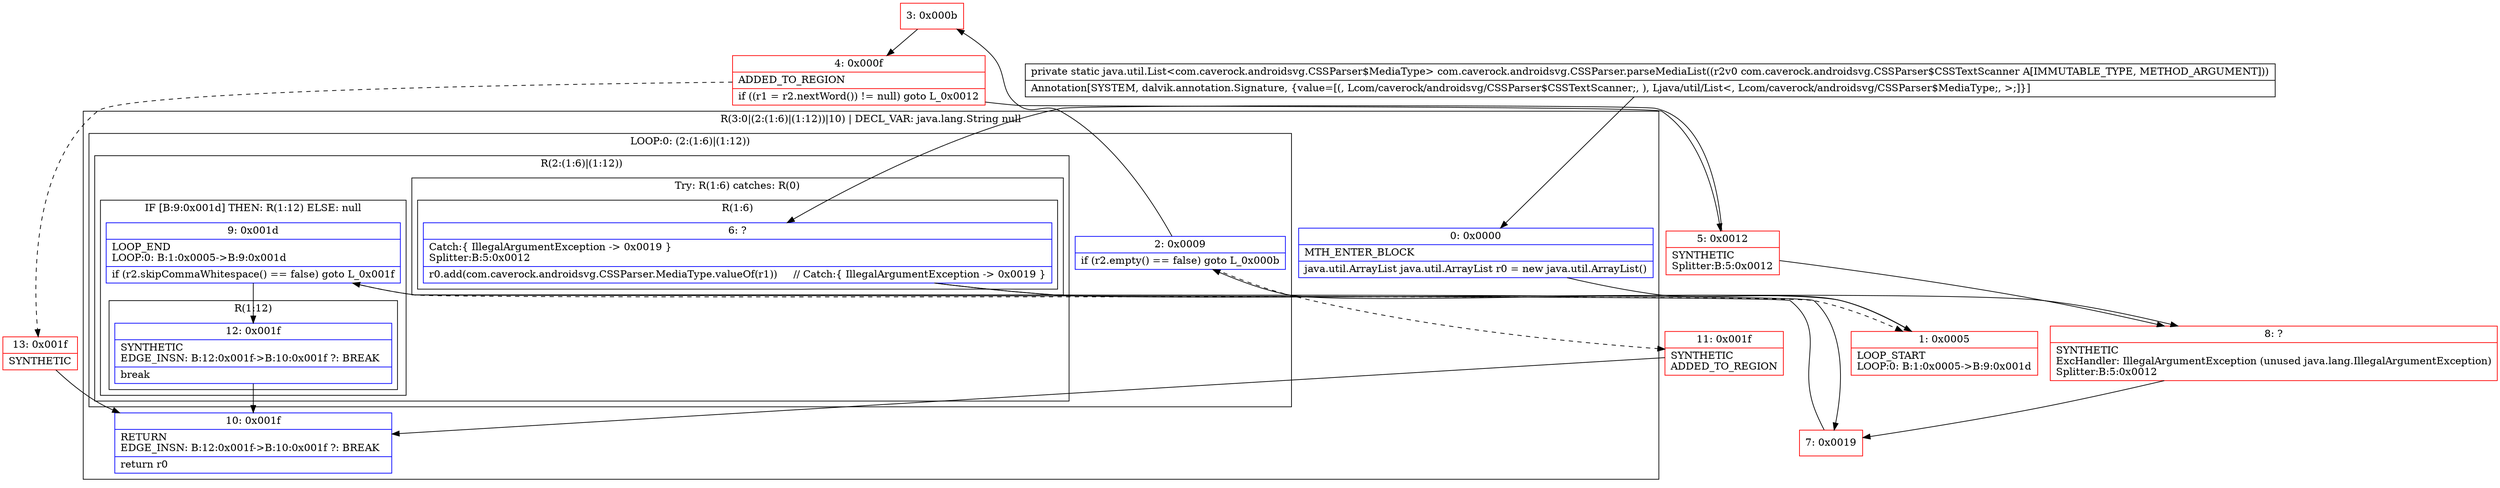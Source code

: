 digraph "CFG forcom.caverock.androidsvg.CSSParser.parseMediaList(Lcom\/caverock\/androidsvg\/CSSParser$CSSTextScanner;)Ljava\/util\/List;" {
subgraph cluster_Region_894401996 {
label = "R(3:0|(2:(1:6)|(1:12))|10) | DECL_VAR: java.lang.String null\l";
node [shape=record,color=blue];
Node_0 [shape=record,label="{0\:\ 0x0000|MTH_ENTER_BLOCK\l|java.util.ArrayList java.util.ArrayList r0 = new java.util.ArrayList()\l}"];
subgraph cluster_LoopRegion_1078058776 {
label = "LOOP:0: (2:(1:6)|(1:12))";
node [shape=record,color=blue];
Node_2 [shape=record,label="{2\:\ 0x0009|if (r2.empty() == false) goto L_0x000b\l}"];
subgraph cluster_Region_378219433 {
label = "R(2:(1:6)|(1:12))";
node [shape=record,color=blue];
subgraph cluster_TryCatchRegion_1264799035 {
label = "Try: R(1:6) catches: R(0)";
node [shape=record,color=blue];
subgraph cluster_Region_1390799457 {
label = "R(1:6)";
node [shape=record,color=blue];
Node_6 [shape=record,label="{6\:\ ?|Catch:\{ IllegalArgumentException \-\> 0x0019 \}\lSplitter:B:5:0x0012\l|r0.add(com.caverock.androidsvg.CSSParser.MediaType.valueOf(r1))     \/\/ Catch:\{ IllegalArgumentException \-\> 0x0019 \}\l}"];
}
subgraph cluster_Region_349885671 {
label = "R(0) | ExcHandler: IllegalArgumentException (unused java.lang.IllegalArgumentException)\l";
node [shape=record,color=blue];
}
}
subgraph cluster_IfRegion_1521311867 {
label = "IF [B:9:0x001d] THEN: R(1:12) ELSE: null";
node [shape=record,color=blue];
Node_9 [shape=record,label="{9\:\ 0x001d|LOOP_END\lLOOP:0: B:1:0x0005\-\>B:9:0x001d\l|if (r2.skipCommaWhitespace() == false) goto L_0x001f\l}"];
subgraph cluster_Region_364175076 {
label = "R(1:12)";
node [shape=record,color=blue];
Node_12 [shape=record,label="{12\:\ 0x001f|SYNTHETIC\lEDGE_INSN: B:12:0x001f\-\>B:10:0x001f ?: BREAK  \l|break\l}"];
}
}
}
}
Node_10 [shape=record,label="{10\:\ 0x001f|RETURN\lEDGE_INSN: B:12:0x001f\-\>B:10:0x001f ?: BREAK  \l|return r0\l}"];
}
subgraph cluster_Region_349885671 {
label = "R(0) | ExcHandler: IllegalArgumentException (unused java.lang.IllegalArgumentException)\l";
node [shape=record,color=blue];
}
Node_1 [shape=record,color=red,label="{1\:\ 0x0005|LOOP_START\lLOOP:0: B:1:0x0005\-\>B:9:0x001d\l}"];
Node_3 [shape=record,color=red,label="{3\:\ 0x000b}"];
Node_4 [shape=record,color=red,label="{4\:\ 0x000f|ADDED_TO_REGION\l|if ((r1 = r2.nextWord()) != null) goto L_0x0012\l}"];
Node_5 [shape=record,color=red,label="{5\:\ 0x0012|SYNTHETIC\lSplitter:B:5:0x0012\l}"];
Node_7 [shape=record,color=red,label="{7\:\ 0x0019}"];
Node_8 [shape=record,color=red,label="{8\:\ ?|SYNTHETIC\lExcHandler: IllegalArgumentException (unused java.lang.IllegalArgumentException)\lSplitter:B:5:0x0012\l}"];
Node_11 [shape=record,color=red,label="{11\:\ 0x001f|SYNTHETIC\lADDED_TO_REGION\l}"];
Node_13 [shape=record,color=red,label="{13\:\ 0x001f|SYNTHETIC\l}"];
MethodNode[shape=record,label="{private static java.util.List\<com.caverock.androidsvg.CSSParser$MediaType\> com.caverock.androidsvg.CSSParser.parseMediaList((r2v0 com.caverock.androidsvg.CSSParser$CSSTextScanner A[IMMUTABLE_TYPE, METHOD_ARGUMENT]))  | Annotation[SYSTEM, dalvik.annotation.Signature, \{value=[(, Lcom\/caverock\/androidsvg\/CSSParser$CSSTextScanner;, ), Ljava\/util\/List\<, Lcom\/caverock\/androidsvg\/CSSParser$MediaType;, \>;]\}]\l}"];
MethodNode -> Node_0;
Node_0 -> Node_1;
Node_2 -> Node_3;
Node_2 -> Node_11[style=dashed];
Node_6 -> Node_7;
Node_6 -> Node_8;
Node_9 -> Node_1[style=dashed];
Node_9 -> Node_12;
Node_12 -> Node_10;
Node_1 -> Node_2;
Node_3 -> Node_4;
Node_4 -> Node_5;
Node_4 -> Node_13[style=dashed];
Node_5 -> Node_6;
Node_5 -> Node_8;
Node_7 -> Node_9;
Node_8 -> Node_7;
Node_11 -> Node_10;
Node_13 -> Node_10;
}

